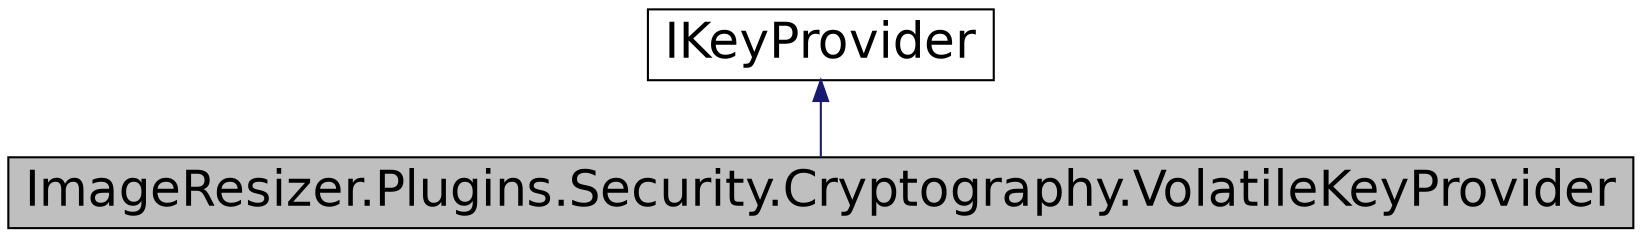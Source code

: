 digraph G
{
  edge [fontname="Helvetica",fontsize="24",labelfontname="Helvetica",labelfontsize="24"];
  node [fontname="Helvetica",fontsize="24",shape=record];
  Node1 [label="ImageResizer.Plugins.Security.Cryptography.VolatileKeyProvider",height=0.2,width=0.4,color="black", fillcolor="grey75", style="filled" fontcolor="black"];
  Node2 -> Node1 [dir="back",color="midnightblue",fontsize="24",style="solid",fontname="Helvetica"];
  Node2 [label="IKeyProvider",height=0.2,width=0.4,color="black", fillcolor="white", style="filled",URL="$interface_image_resizer_1_1_plugins_1_1_security_1_1_cryptography_1_1_i_key_provider.html"];
}
